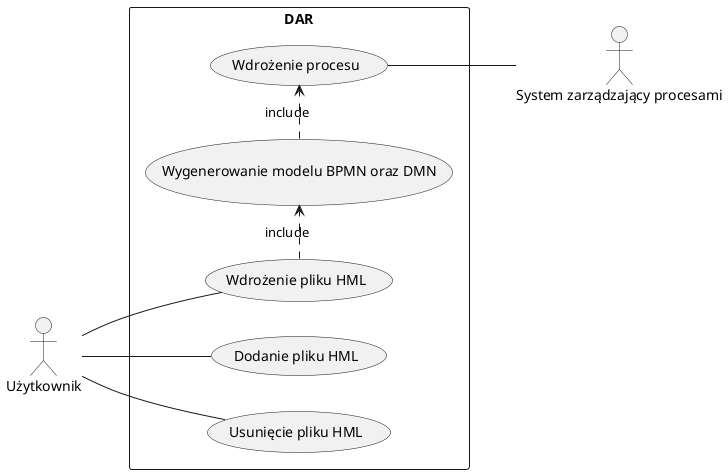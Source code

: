 @startuml
left to right direction
skinparam packageStyle rectangle
actor Użytkownik as user
actor :System zarządzający procesami: as env
rectangle DAR {
  user -- (Dodanie pliku HML)
  user -- (Usunięcie pliku HML)
  user -- (Wdrożenie pliku HML)
  (Wdrożenie pliku HML) .> (Wygenerowanie modelu BPMN oraz DMN) : include
  (Wygenerowanie modelu BPMN oraz DMN) .> (Wdrożenie procesu): include
  (Wdrożenie procesu) -- env
}
@enduml

